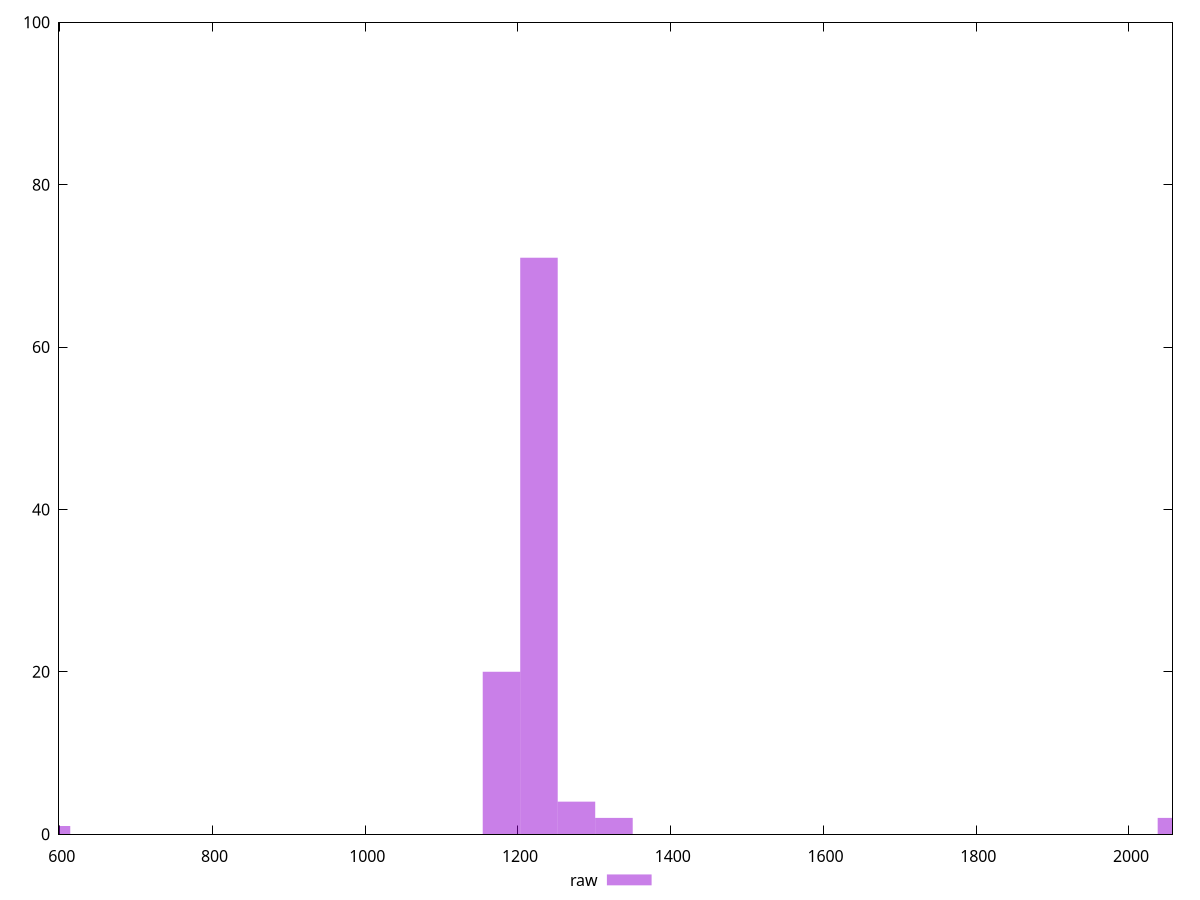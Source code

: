 reset

$raw <<EOF
2062.1393019024954 2
589.1826576864273 1
1227.4638701800568 71
1178.3653153728546 20
1276.5624249872592 4
1325.6609797944616 2
EOF

set key outside below
set boxwidth 49.09855480720228
set xrange [599:2057]
set yrange [0:100]
set trange [0:100]
set style fill transparent solid 0.5 noborder
set terminal svg size 640, 490 enhanced background rgb 'white'
set output "report_00019_2021-02-10T18-14-37.922Z//render-blocking-resources/samples/pages+cached/raw/histogram.svg"

plot $raw title "raw" with boxes

reset
